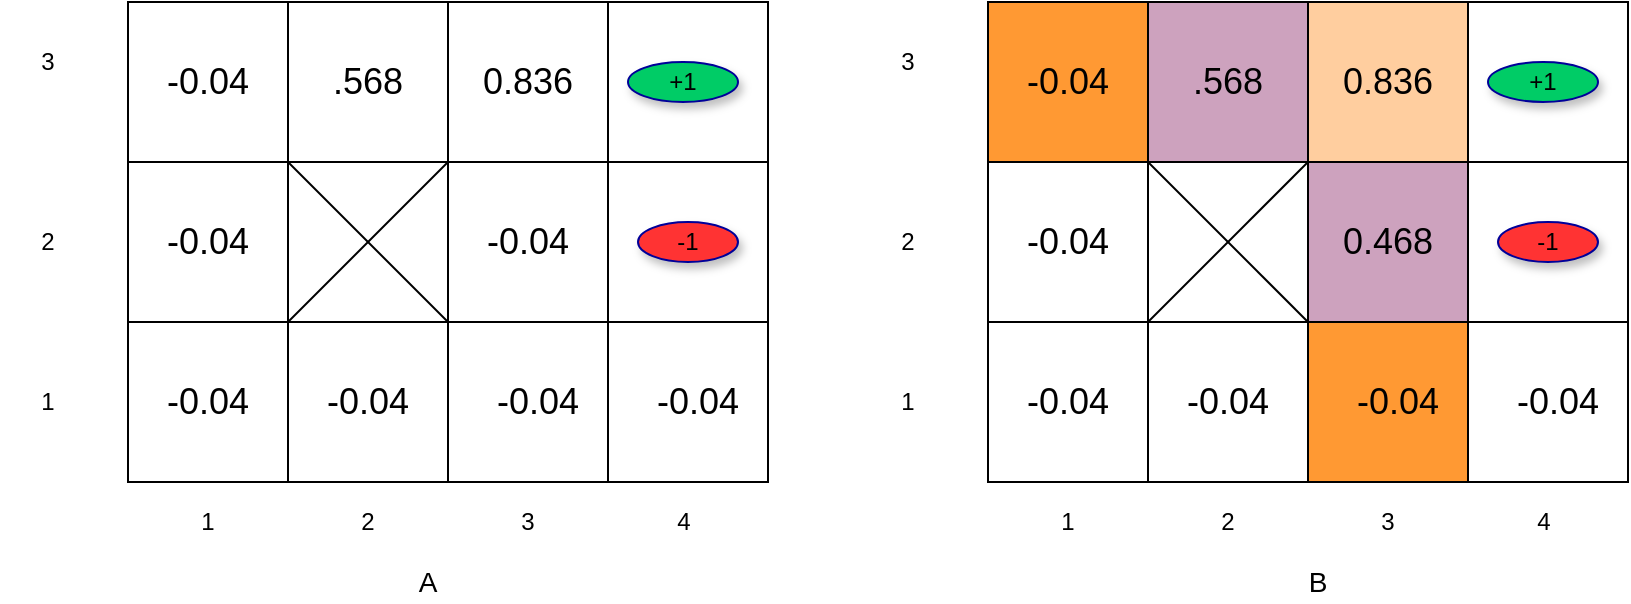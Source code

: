 <mxfile version="12.6.5" type="device"><diagram id="Zpx2hZGRedN-7M9drF_a" name="Page-1"><mxGraphModel dx="1024" dy="697" grid="1" gridSize="10" guides="1" tooltips="1" connect="1" arrows="1" fold="1" page="1" pageScale="1" pageWidth="850" pageHeight="1100" math="0" shadow="0"><root><mxCell id="0"/><mxCell id="1" parent="0"/><mxCell id="sHLdiJZ5vMlQr8QnRT6h-1" value="" style="whiteSpace=wrap;html=1;aspect=fixed;" parent="1" vertex="1"><mxGeometry x="100" y="310" width="80" height="80" as="geometry"/></mxCell><mxCell id="sHLdiJZ5vMlQr8QnRT6h-2" value="" style="whiteSpace=wrap;html=1;aspect=fixed;" parent="1" vertex="1"><mxGeometry x="180" y="310" width="80" height="80" as="geometry"/></mxCell><mxCell id="sHLdiJZ5vMlQr8QnRT6h-3" value="" style="whiteSpace=wrap;html=1;aspect=fixed;fillColor=#FFFFFF;" parent="1" vertex="1"><mxGeometry x="260" y="310" width="80" height="80" as="geometry"/></mxCell><mxCell id="sHLdiJZ5vMlQr8QnRT6h-5" value="" style="whiteSpace=wrap;html=1;aspect=fixed;" parent="1" vertex="1"><mxGeometry x="340" y="310" width="80" height="80" as="geometry"/></mxCell><mxCell id="sHLdiJZ5vMlQr8QnRT6h-6" value="" style="whiteSpace=wrap;html=1;aspect=fixed;" parent="1" vertex="1"><mxGeometry x="100" y="390" width="80" height="80" as="geometry"/></mxCell><mxCell id="sHLdiJZ5vMlQr8QnRT6h-7" value="" style="whiteSpace=wrap;html=1;aspect=fixed;" parent="1" vertex="1"><mxGeometry x="180" y="390" width="80" height="80" as="geometry"/></mxCell><mxCell id="sHLdiJZ5vMlQr8QnRT6h-8" value="" style="whiteSpace=wrap;html=1;aspect=fixed;" parent="1" vertex="1"><mxGeometry x="260" y="390" width="80" height="80" as="geometry"/></mxCell><mxCell id="sHLdiJZ5vMlQr8QnRT6h-9" value="" style="whiteSpace=wrap;html=1;aspect=fixed;" parent="1" vertex="1"><mxGeometry x="340" y="390" width="80" height="80" as="geometry"/></mxCell><mxCell id="sHLdiJZ5vMlQr8QnRT6h-10" value="" style="whiteSpace=wrap;html=1;aspect=fixed;" parent="1" vertex="1"><mxGeometry x="100" y="470" width="80" height="80" as="geometry"/></mxCell><mxCell id="sHLdiJZ5vMlQr8QnRT6h-11" value="" style="whiteSpace=wrap;html=1;aspect=fixed;" parent="1" vertex="1"><mxGeometry x="180" y="470" width="80" height="80" as="geometry"/></mxCell><mxCell id="sHLdiJZ5vMlQr8QnRT6h-12" value="" style="whiteSpace=wrap;html=1;aspect=fixed;" parent="1" vertex="1"><mxGeometry x="260" y="470" width="80" height="80" as="geometry"/></mxCell><mxCell id="sHLdiJZ5vMlQr8QnRT6h-13" value="" style="whiteSpace=wrap;html=1;aspect=fixed;" parent="1" vertex="1"><mxGeometry x="340" y="470" width="80" height="80" as="geometry"/></mxCell><mxCell id="sHLdiJZ5vMlQr8QnRT6h-14" value="" style="endArrow=none;html=1;entryX=0;entryY=0;entryDx=0;entryDy=0;exitX=0;exitY=0;exitDx=0;exitDy=0;" parent="1" source="sHLdiJZ5vMlQr8QnRT6h-12" target="sHLdiJZ5vMlQr8QnRT6h-7" edge="1"><mxGeometry width="50" height="50" relative="1" as="geometry"><mxPoint x="300" y="520" as="sourcePoint"/><mxPoint x="350" y="470" as="targetPoint"/></mxGeometry></mxCell><mxCell id="sHLdiJZ5vMlQr8QnRT6h-15" value="" style="endArrow=none;html=1;entryX=0;entryY=0;entryDx=0;entryDy=0;exitX=0;exitY=0;exitDx=0;exitDy=0;" parent="1" source="sHLdiJZ5vMlQr8QnRT6h-11" target="sHLdiJZ5vMlQr8QnRT6h-8" edge="1"><mxGeometry width="50" height="50" relative="1" as="geometry"><mxPoint x="300" y="520" as="sourcePoint"/><mxPoint x="350" y="470" as="targetPoint"/></mxGeometry></mxCell><mxCell id="sHLdiJZ5vMlQr8QnRT6h-29" value="-1" style="ellipse;whiteSpace=wrap;html=1;align=center;container=1;recursiveResize=0;treeFolding=1;treeMoving=1;shadow=1;strokeColor=#000099;fillColor=#FF3333;" parent="1" vertex="1"><mxGeometry x="355" y="420" width="50" height="20" as="geometry"/></mxCell><mxCell id="sHLdiJZ5vMlQr8QnRT6h-31" value="+1" style="ellipse;whiteSpace=wrap;html=1;align=center;container=1;recursiveResize=0;treeFolding=1;treeMoving=1;shadow=1;strokeColor=#000099;fillColor=#00CC66;" parent="1" vertex="1"><mxGeometry x="350" y="340" width="55" height="20" as="geometry"/></mxCell><mxCell id="sHLdiJZ5vMlQr8QnRT6h-39" value="1" style="text;html=1;strokeColor=none;fillColor=none;align=center;verticalAlign=middle;whiteSpace=wrap;rounded=0;shadow=1;" parent="1" vertex="1"><mxGeometry x="120" y="560" width="40" height="20" as="geometry"/></mxCell><mxCell id="sHLdiJZ5vMlQr8QnRT6h-40" value="2" style="text;html=1;strokeColor=none;fillColor=none;align=center;verticalAlign=middle;whiteSpace=wrap;rounded=0;shadow=1;" parent="1" vertex="1"><mxGeometry x="200" y="560" width="40" height="20" as="geometry"/></mxCell><mxCell id="sHLdiJZ5vMlQr8QnRT6h-41" value="3" style="text;html=1;strokeColor=none;fillColor=none;align=center;verticalAlign=middle;whiteSpace=wrap;rounded=0;shadow=1;" parent="1" vertex="1"><mxGeometry x="280" y="560" width="40" height="20" as="geometry"/></mxCell><mxCell id="sHLdiJZ5vMlQr8QnRT6h-42" value="4" style="text;html=1;strokeColor=none;fillColor=none;align=center;verticalAlign=middle;whiteSpace=wrap;rounded=0;shadow=1;" parent="1" vertex="1"><mxGeometry x="357.5" y="560" width="40" height="20" as="geometry"/></mxCell><mxCell id="sHLdiJZ5vMlQr8QnRT6h-43" value="1" style="text;html=1;strokeColor=none;fillColor=none;align=center;verticalAlign=middle;whiteSpace=wrap;rounded=0;shadow=1;" parent="1" vertex="1"><mxGeometry x="40" y="500" width="40" height="20" as="geometry"/></mxCell><mxCell id="sHLdiJZ5vMlQr8QnRT6h-44" value="2" style="text;html=1;strokeColor=none;fillColor=none;align=center;verticalAlign=middle;whiteSpace=wrap;rounded=0;shadow=1;" parent="1" vertex="1"><mxGeometry x="40" y="420" width="40" height="20" as="geometry"/></mxCell><mxCell id="sHLdiJZ5vMlQr8QnRT6h-45" value="3" style="text;html=1;strokeColor=none;fillColor=none;align=center;verticalAlign=middle;whiteSpace=wrap;rounded=0;shadow=1;" parent="1" vertex="1"><mxGeometry x="40" y="330" width="40" height="20" as="geometry"/></mxCell><mxCell id="-CmNt5MLOIrp_WwbJnmh-13" value="&lt;font style=&quot;font-size: 18px&quot;&gt;-0.04&lt;/font&gt;" style="text;html=1;strokeColor=none;fillColor=none;align=center;verticalAlign=middle;whiteSpace=wrap;rounded=0;" parent="1" vertex="1"><mxGeometry x="120" y="340" width="40" height="20" as="geometry"/></mxCell><mxCell id="-CmNt5MLOIrp_WwbJnmh-14" value="&lt;font style=&quot;font-size: 18px&quot;&gt;.568&lt;/font&gt;" style="text;html=1;strokeColor=none;fillColor=none;align=center;verticalAlign=middle;whiteSpace=wrap;rounded=0;" parent="1" vertex="1"><mxGeometry x="200" y="340" width="40" height="20" as="geometry"/></mxCell><mxCell id="-CmNt5MLOIrp_WwbJnmh-16" value="&lt;font style=&quot;font-size: 18px&quot;&gt;0.836&lt;/font&gt;" style="text;html=1;strokeColor=none;fillColor=none;align=center;verticalAlign=middle;whiteSpace=wrap;rounded=0;" parent="1" vertex="1"><mxGeometry x="280" y="340" width="40" height="20" as="geometry"/></mxCell><mxCell id="-CmNt5MLOIrp_WwbJnmh-18" value="&lt;font style=&quot;font-size: 18px&quot;&gt;-0.04&lt;/font&gt;" style="text;html=1;strokeColor=none;fillColor=none;align=center;verticalAlign=middle;whiteSpace=wrap;rounded=0;" parent="1" vertex="1"><mxGeometry x="120" y="420" width="40" height="20" as="geometry"/></mxCell><mxCell id="-CmNt5MLOIrp_WwbJnmh-20" value="&lt;font style=&quot;font-size: 18px&quot;&gt;-0.04&lt;/font&gt;" style="text;html=1;strokeColor=none;fillColor=none;align=center;verticalAlign=middle;whiteSpace=wrap;rounded=0;" parent="1" vertex="1"><mxGeometry x="280" y="420" width="40" height="20" as="geometry"/></mxCell><mxCell id="-CmNt5MLOIrp_WwbJnmh-21" value="&lt;font style=&quot;font-size: 18px&quot;&gt;-0.04&lt;/font&gt;" style="text;html=1;strokeColor=none;fillColor=none;align=center;verticalAlign=middle;whiteSpace=wrap;rounded=0;" parent="1" vertex="1"><mxGeometry x="120" y="500" width="40" height="20" as="geometry"/></mxCell><mxCell id="-CmNt5MLOIrp_WwbJnmh-22" value="&lt;font style=&quot;font-size: 18px&quot;&gt;-0.04&lt;/font&gt;" style="text;html=1;strokeColor=none;fillColor=none;align=center;verticalAlign=middle;whiteSpace=wrap;rounded=0;" parent="1" vertex="1"><mxGeometry x="285" y="500" width="40" height="20" as="geometry"/></mxCell><mxCell id="-CmNt5MLOIrp_WwbJnmh-23" value="&lt;font style=&quot;font-size: 18px&quot;&gt;-0.04&lt;/font&gt;" style="text;html=1;strokeColor=none;fillColor=none;align=center;verticalAlign=middle;whiteSpace=wrap;rounded=0;" parent="1" vertex="1"><mxGeometry x="200" y="500" width="40" height="20" as="geometry"/></mxCell><mxCell id="-CmNt5MLOIrp_WwbJnmh-24" value="&lt;font style=&quot;font-size: 18px&quot;&gt;-0.04&lt;/font&gt;" style="text;html=1;strokeColor=none;fillColor=none;align=center;verticalAlign=middle;whiteSpace=wrap;rounded=0;" parent="1" vertex="1"><mxGeometry x="365" y="500" width="40" height="20" as="geometry"/></mxCell><mxCell id="-CmNt5MLOIrp_WwbJnmh-25" value="" style="whiteSpace=wrap;html=1;aspect=fixed;fillColor=#FF9933;" parent="1" vertex="1"><mxGeometry x="530" y="310" width="80" height="80" as="geometry"/></mxCell><mxCell id="-CmNt5MLOIrp_WwbJnmh-26" value="" style="whiteSpace=wrap;html=1;aspect=fixed;fillColor=#CDA2BE;" parent="1" vertex="1"><mxGeometry x="610" y="310" width="80" height="80" as="geometry"/></mxCell><mxCell id="-CmNt5MLOIrp_WwbJnmh-27" value="" style="whiteSpace=wrap;html=1;aspect=fixed;fillColor=#FFCE9F;" parent="1" vertex="1"><mxGeometry x="690" y="310" width="80" height="80" as="geometry"/></mxCell><mxCell id="-CmNt5MLOIrp_WwbJnmh-28" value="" style="whiteSpace=wrap;html=1;aspect=fixed;" parent="1" vertex="1"><mxGeometry x="770" y="310" width="80" height="80" as="geometry"/></mxCell><mxCell id="-CmNt5MLOIrp_WwbJnmh-29" value="" style="whiteSpace=wrap;html=1;aspect=fixed;" parent="1" vertex="1"><mxGeometry x="530" y="390" width="80" height="80" as="geometry"/></mxCell><mxCell id="-CmNt5MLOIrp_WwbJnmh-30" value="" style="whiteSpace=wrap;html=1;aspect=fixed;" parent="1" vertex="1"><mxGeometry x="610" y="390" width="80" height="80" as="geometry"/></mxCell><mxCell id="-CmNt5MLOIrp_WwbJnmh-31" value="" style="whiteSpace=wrap;html=1;aspect=fixed;fillColor=#CDA2BE;" parent="1" vertex="1"><mxGeometry x="690" y="390" width="80" height="80" as="geometry"/></mxCell><mxCell id="-CmNt5MLOIrp_WwbJnmh-32" value="" style="whiteSpace=wrap;html=1;aspect=fixed;" parent="1" vertex="1"><mxGeometry x="770" y="390" width="80" height="80" as="geometry"/></mxCell><mxCell id="-CmNt5MLOIrp_WwbJnmh-33" value="" style="whiteSpace=wrap;html=1;aspect=fixed;" parent="1" vertex="1"><mxGeometry x="530" y="470" width="80" height="80" as="geometry"/></mxCell><mxCell id="-CmNt5MLOIrp_WwbJnmh-34" value="" style="whiteSpace=wrap;html=1;aspect=fixed;" parent="1" vertex="1"><mxGeometry x="610" y="470" width="80" height="80" as="geometry"/></mxCell><mxCell id="-CmNt5MLOIrp_WwbJnmh-35" value="" style="whiteSpace=wrap;html=1;aspect=fixed;fillColor=#FF9933;" parent="1" vertex="1"><mxGeometry x="690" y="470" width="80" height="80" as="geometry"/></mxCell><mxCell id="-CmNt5MLOIrp_WwbJnmh-36" value="" style="whiteSpace=wrap;html=1;aspect=fixed;" parent="1" vertex="1"><mxGeometry x="770" y="470" width="80" height="80" as="geometry"/></mxCell><mxCell id="-CmNt5MLOIrp_WwbJnmh-37" value="" style="endArrow=none;html=1;entryX=0;entryY=0;entryDx=0;entryDy=0;exitX=0;exitY=0;exitDx=0;exitDy=0;" parent="1" source="-CmNt5MLOIrp_WwbJnmh-35" target="-CmNt5MLOIrp_WwbJnmh-30" edge="1"><mxGeometry width="50" height="50" relative="1" as="geometry"><mxPoint x="730" y="520" as="sourcePoint"/><mxPoint x="780" y="470" as="targetPoint"/></mxGeometry></mxCell><mxCell id="-CmNt5MLOIrp_WwbJnmh-38" value="" style="endArrow=none;html=1;entryX=0;entryY=0;entryDx=0;entryDy=0;exitX=0;exitY=0;exitDx=0;exitDy=0;" parent="1" source="-CmNt5MLOIrp_WwbJnmh-34" target="-CmNt5MLOIrp_WwbJnmh-31" edge="1"><mxGeometry width="50" height="50" relative="1" as="geometry"><mxPoint x="730" y="520" as="sourcePoint"/><mxPoint x="780" y="470" as="targetPoint"/></mxGeometry></mxCell><mxCell id="-CmNt5MLOIrp_WwbJnmh-39" value="-1" style="ellipse;whiteSpace=wrap;html=1;align=center;container=1;recursiveResize=0;treeFolding=1;treeMoving=1;shadow=1;strokeColor=#000099;fillColor=#FF3333;" parent="1" vertex="1"><mxGeometry x="785" y="420" width="50" height="20" as="geometry"/></mxCell><mxCell id="-CmNt5MLOIrp_WwbJnmh-40" value="+1" style="ellipse;whiteSpace=wrap;html=1;align=center;container=1;recursiveResize=0;treeFolding=1;treeMoving=1;shadow=1;strokeColor=#000099;fillColor=#00CC66;" parent="1" vertex="1"><mxGeometry x="780" y="340" width="55" height="20" as="geometry"/></mxCell><mxCell id="-CmNt5MLOIrp_WwbJnmh-41" value="1" style="text;html=1;strokeColor=none;fillColor=none;align=center;verticalAlign=middle;whiteSpace=wrap;rounded=0;shadow=1;" parent="1" vertex="1"><mxGeometry x="550" y="560" width="40" height="20" as="geometry"/></mxCell><mxCell id="-CmNt5MLOIrp_WwbJnmh-42" value="2" style="text;html=1;strokeColor=none;fillColor=none;align=center;verticalAlign=middle;whiteSpace=wrap;rounded=0;shadow=1;" parent="1" vertex="1"><mxGeometry x="630" y="560" width="40" height="20" as="geometry"/></mxCell><mxCell id="-CmNt5MLOIrp_WwbJnmh-43" value="3" style="text;html=1;strokeColor=none;fillColor=none;align=center;verticalAlign=middle;whiteSpace=wrap;rounded=0;shadow=1;" parent="1" vertex="1"><mxGeometry x="710" y="560" width="40" height="20" as="geometry"/></mxCell><mxCell id="-CmNt5MLOIrp_WwbJnmh-44" value="4" style="text;html=1;strokeColor=none;fillColor=none;align=center;verticalAlign=middle;whiteSpace=wrap;rounded=0;shadow=1;" parent="1" vertex="1"><mxGeometry x="787.5" y="560" width="40" height="20" as="geometry"/></mxCell><mxCell id="-CmNt5MLOIrp_WwbJnmh-45" value="1" style="text;html=1;strokeColor=none;fillColor=none;align=center;verticalAlign=middle;whiteSpace=wrap;rounded=0;shadow=1;" parent="1" vertex="1"><mxGeometry x="470" y="500" width="40" height="20" as="geometry"/></mxCell><mxCell id="-CmNt5MLOIrp_WwbJnmh-46" value="2" style="text;html=1;strokeColor=none;fillColor=none;align=center;verticalAlign=middle;whiteSpace=wrap;rounded=0;shadow=1;" parent="1" vertex="1"><mxGeometry x="470" y="420" width="40" height="20" as="geometry"/></mxCell><mxCell id="-CmNt5MLOIrp_WwbJnmh-47" value="3" style="text;html=1;strokeColor=none;fillColor=none;align=center;verticalAlign=middle;whiteSpace=wrap;rounded=0;shadow=1;" parent="1" vertex="1"><mxGeometry x="470" y="330" width="40" height="20" as="geometry"/></mxCell><mxCell id="-CmNt5MLOIrp_WwbJnmh-48" value="&lt;font style=&quot;font-size: 18px&quot;&gt;-0.04&lt;/font&gt;" style="text;html=1;strokeColor=none;fillColor=none;align=center;verticalAlign=middle;whiteSpace=wrap;rounded=0;" parent="1" vertex="1"><mxGeometry x="550" y="340" width="40" height="20" as="geometry"/></mxCell><mxCell id="-CmNt5MLOIrp_WwbJnmh-49" value="&lt;font style=&quot;font-size: 18px&quot;&gt;.568&lt;/font&gt;" style="text;html=1;strokeColor=none;fillColor=none;align=center;verticalAlign=middle;whiteSpace=wrap;rounded=0;" parent="1" vertex="1"><mxGeometry x="630" y="340" width="40" height="20" as="geometry"/></mxCell><mxCell id="-CmNt5MLOIrp_WwbJnmh-50" value="&lt;font style=&quot;font-size: 18px&quot;&gt;0.836&lt;/font&gt;" style="text;html=1;strokeColor=none;fillColor=none;align=center;verticalAlign=middle;whiteSpace=wrap;rounded=0;" parent="1" vertex="1"><mxGeometry x="710" y="340" width="40" height="20" as="geometry"/></mxCell><mxCell id="-CmNt5MLOIrp_WwbJnmh-51" value="&lt;font style=&quot;font-size: 18px&quot;&gt;-0.04&lt;/font&gt;" style="text;html=1;strokeColor=none;fillColor=none;align=center;verticalAlign=middle;whiteSpace=wrap;rounded=0;" parent="1" vertex="1"><mxGeometry x="550" y="420" width="40" height="20" as="geometry"/></mxCell><mxCell id="-CmNt5MLOIrp_WwbJnmh-52" value="&lt;font style=&quot;font-size: 18px&quot;&gt;0.468&lt;/font&gt;" style="text;html=1;strokeColor=none;fillColor=none;align=center;verticalAlign=middle;whiteSpace=wrap;rounded=0;" parent="1" vertex="1"><mxGeometry x="710" y="420" width="40" height="20" as="geometry"/></mxCell><mxCell id="-CmNt5MLOIrp_WwbJnmh-53" value="&lt;font style=&quot;font-size: 18px&quot;&gt;-0.04&lt;/font&gt;" style="text;html=1;strokeColor=none;fillColor=none;align=center;verticalAlign=middle;whiteSpace=wrap;rounded=0;" parent="1" vertex="1"><mxGeometry x="550" y="500" width="40" height="20" as="geometry"/></mxCell><mxCell id="-CmNt5MLOIrp_WwbJnmh-54" value="&lt;font style=&quot;font-size: 18px&quot;&gt;-0.04&lt;/font&gt;" style="text;html=1;strokeColor=none;fillColor=none;align=center;verticalAlign=middle;whiteSpace=wrap;rounded=0;" parent="1" vertex="1"><mxGeometry x="715" y="500" width="40" height="20" as="geometry"/></mxCell><mxCell id="-CmNt5MLOIrp_WwbJnmh-55" value="&lt;font style=&quot;font-size: 18px&quot;&gt;-0.04&lt;/font&gt;" style="text;html=1;strokeColor=none;fillColor=none;align=center;verticalAlign=middle;whiteSpace=wrap;rounded=0;" parent="1" vertex="1"><mxGeometry x="630" y="500" width="40" height="20" as="geometry"/></mxCell><mxCell id="-CmNt5MLOIrp_WwbJnmh-56" value="&lt;font style=&quot;font-size: 18px&quot;&gt;-0.04&lt;/font&gt;" style="text;html=1;strokeColor=none;fillColor=none;align=center;verticalAlign=middle;whiteSpace=wrap;rounded=0;" parent="1" vertex="1"><mxGeometry x="795" y="500" width="40" height="20" as="geometry"/></mxCell><mxCell id="-CmNt5MLOIrp_WwbJnmh-57" value="&lt;font style=&quot;font-size: 14px&quot;&gt;A&lt;/font&gt;" style="text;html=1;strokeColor=none;fillColor=none;align=center;verticalAlign=middle;whiteSpace=wrap;rounded=0;" parent="1" vertex="1"><mxGeometry x="230" y="590" width="40" height="20" as="geometry"/></mxCell><mxCell id="-CmNt5MLOIrp_WwbJnmh-58" value="&lt;font style=&quot;font-size: 14px&quot;&gt;B&lt;/font&gt;" style="text;html=1;strokeColor=none;fillColor=none;align=center;verticalAlign=middle;whiteSpace=wrap;rounded=0;" parent="1" vertex="1"><mxGeometry x="675" y="590" width="40" height="20" as="geometry"/></mxCell></root></mxGraphModel></diagram></mxfile>